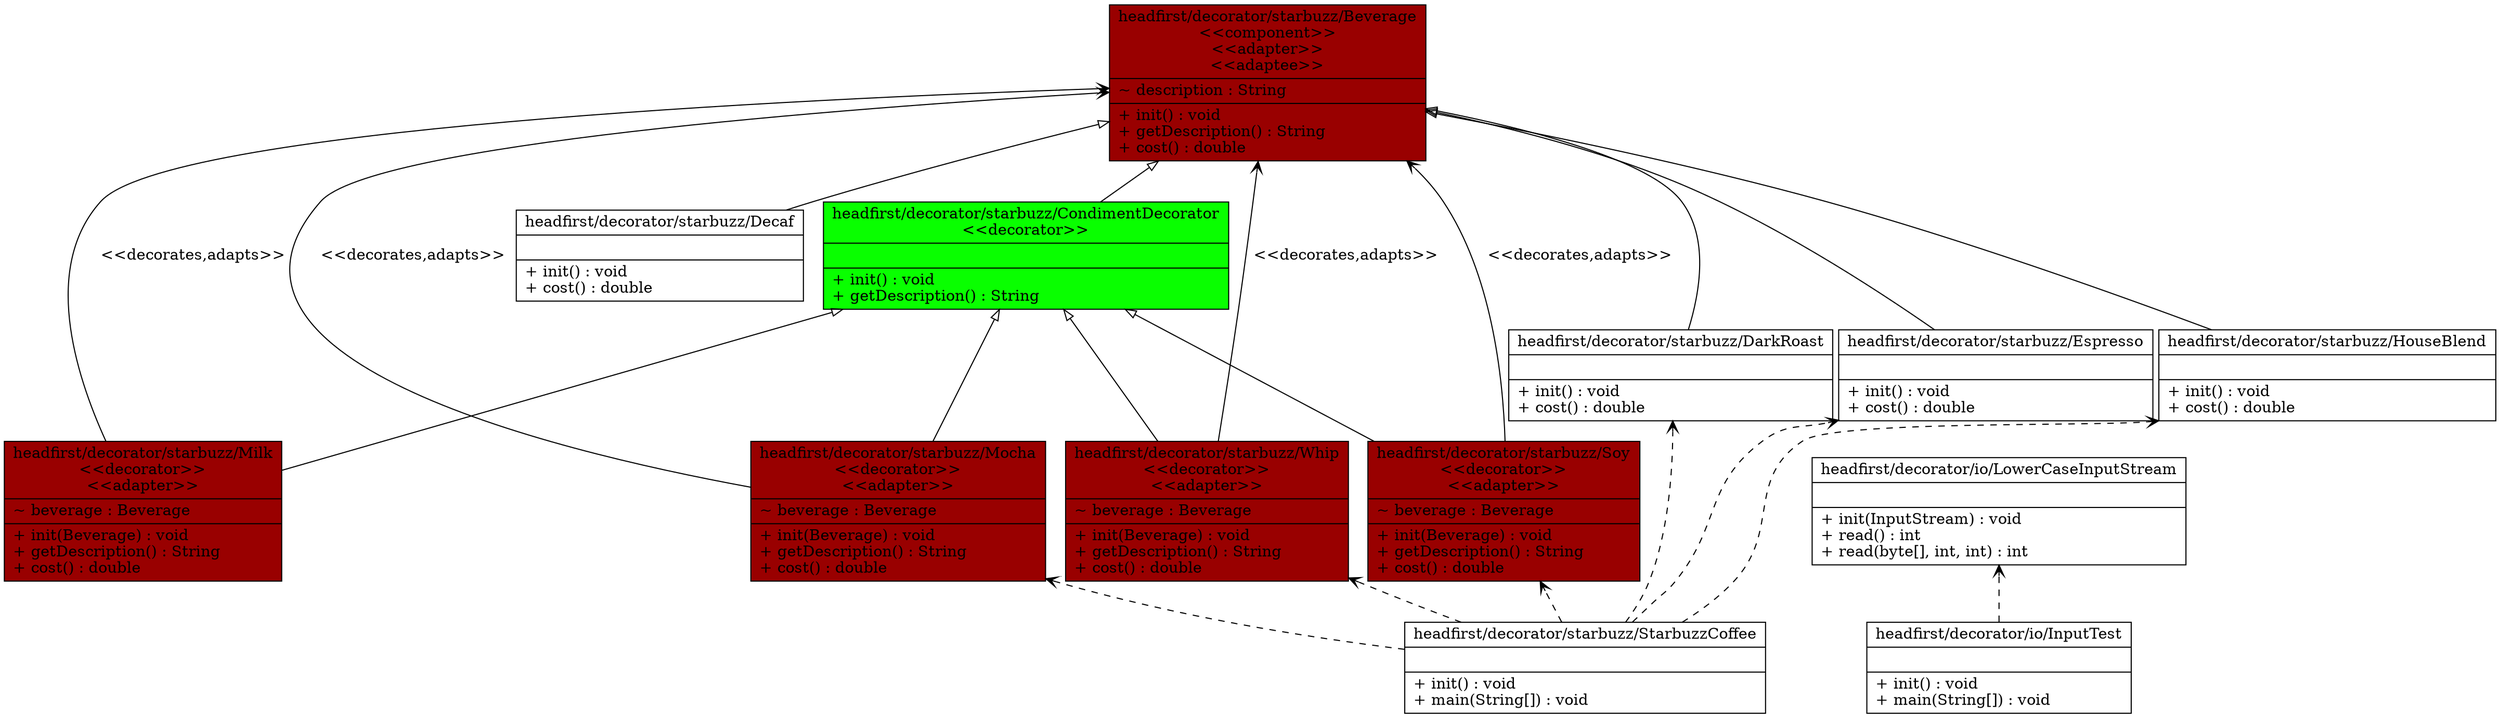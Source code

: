 digraph "Test_UML"{
	rankdir = BT
	"headfirst/decorator/starbuzz/Beverage" [
	shape = "record",
	label = "{headfirst/decorator/starbuzz/Beverage\n\<\<component\>\>\n\<\<adapter\>\>\n\<\<adaptee\>\>|~ description : String\l|+ init() : void\l+ getDescription() : String\l+ cost() : double\l}"
style=filled
fillcolor="#990000"
color="#000000"
];

	"headfirst/decorator/starbuzz/CondimentDecorator" [
	shape = "record",
	label = "{headfirst/decorator/starbuzz/CondimentDecorator\n\<\<decorator\>\>||+ init() : void\l+ getDescription() : String\l}"
style=filled
fillcolor="#09FF00"
color="#000000"
];
"headfirst/decorator/starbuzz/CondimentDecorator" -> "headfirst/decorator/starbuzz/Beverage" [arrowhead="onormal", style=""];

	"headfirst/decorator/starbuzz/DarkRoast" [
	shape = "record",
	label = "{headfirst/decorator/starbuzz/DarkRoast||+ init() : void\l+ cost() : double\l}"
style=filled
fillcolor="#ffffff"
color="#000000"
];
"headfirst/decorator/starbuzz/DarkRoast" -> "headfirst/decorator/starbuzz/Beverage" [arrowhead="onormal", style=""];

	"headfirst/decorator/starbuzz/Decaf" [
	shape = "record",
	label = "{headfirst/decorator/starbuzz/Decaf||+ init() : void\l+ cost() : double\l}"
style=filled
fillcolor="#ffffff"
color="#000000"
];
"headfirst/decorator/starbuzz/Decaf" -> "headfirst/decorator/starbuzz/Beverage" [arrowhead="onormal", style=""];

	"headfirst/decorator/starbuzz/Espresso" [
	shape = "record",
	label = "{headfirst/decorator/starbuzz/Espresso||+ init() : void\l+ cost() : double\l}"
style=filled
fillcolor="#ffffff"
color="#000000"
];
"headfirst/decorator/starbuzz/Espresso" -> "headfirst/decorator/starbuzz/Beverage" [arrowhead="onormal", style=""];

	"headfirst/decorator/starbuzz/HouseBlend" [
	shape = "record",
	label = "{headfirst/decorator/starbuzz/HouseBlend||+ init() : void\l+ cost() : double\l}"
style=filled
fillcolor="#ffffff"
color="#000000"
];
"headfirst/decorator/starbuzz/HouseBlend" -> "headfirst/decorator/starbuzz/Beverage" [arrowhead="onormal", style=""];

	"headfirst/decorator/io/InputTest" [
	shape = "record",
	label = "{headfirst/decorator/io/InputTest||+ init() : void\l+ main(String[]) : void\l}"
style=filled
fillcolor="#ffffff"
color="#000000"
];
"headfirst/decorator/io/InputTest" -> "headfirst/decorator/io/LowerCaseInputStream" [arrowhead="vee", style="dashed"];

	"headfirst/decorator/io/LowerCaseInputStream" [
	shape = "record",
	label = "{headfirst/decorator/io/LowerCaseInputStream||+ init(InputStream) : void\l+ read() : int\l+ read(byte[], int, int) : int\l}"
style=filled
fillcolor="#ffffff"
color="#000000"
];

	"headfirst/decorator/starbuzz/Milk" [
	shape = "record",
	label = "{headfirst/decorator/starbuzz/Milk\n\<\<decorator\>\>\n\<\<adapter\>\>|~ beverage : Beverage\l|+ init(Beverage) : void\l+ getDescription() : String\l+ cost() : double\l}"
style=filled
fillcolor="#990000"
color="#000000"
];
"headfirst/decorator/starbuzz/Milk" -> "headfirst/decorator/starbuzz/Beverage" [arrowhead="vee", label="\<\<decorates,adapts\>\>", style="solid"];
"headfirst/decorator/starbuzz/Milk" -> "headfirst/decorator/starbuzz/CondimentDecorator" [arrowhead="onormal", style=""];

	"headfirst/decorator/starbuzz/Mocha" [
	shape = "record",
	label = "{headfirst/decorator/starbuzz/Mocha\n\<\<decorator\>\>\n\<\<adapter\>\>|~ beverage : Beverage\l|+ init(Beverage) : void\l+ getDescription() : String\l+ cost() : double\l}"
style=filled
fillcolor="#990000"
color="#000000"
];
"headfirst/decorator/starbuzz/Mocha" -> "headfirst/decorator/starbuzz/Beverage" [arrowhead="vee", label="\<\<decorates,adapts\>\>", style="solid"];
"headfirst/decorator/starbuzz/Mocha" -> "headfirst/decorator/starbuzz/CondimentDecorator" [arrowhead="onormal", style=""];

	"headfirst/decorator/starbuzz/Soy" [
	shape = "record",
	label = "{headfirst/decorator/starbuzz/Soy\n\<\<decorator\>\>\n\<\<adapter\>\>|~ beverage : Beverage\l|+ init(Beverage) : void\l+ getDescription() : String\l+ cost() : double\l}"
style=filled
fillcolor="#990000"
color="#000000"
];
"headfirst/decorator/starbuzz/Soy" -> "headfirst/decorator/starbuzz/Beverage" [arrowhead="vee", label="\<\<decorates,adapts\>\>", style="solid"];
"headfirst/decorator/starbuzz/Soy" -> "headfirst/decorator/starbuzz/CondimentDecorator" [arrowhead="onormal", style=""];

	"headfirst/decorator/starbuzz/StarbuzzCoffee" [
	shape = "record",
	label = "{headfirst/decorator/starbuzz/StarbuzzCoffee||+ init() : void\l+ main(String[]) : void\l}"
style=filled
fillcolor="#ffffff"
color="#000000"
];
"headfirst/decorator/starbuzz/StarbuzzCoffee" -> "headfirst/decorator/starbuzz/Espresso" [arrowhead="vee", style="dashed"];
"headfirst/decorator/starbuzz/StarbuzzCoffee" -> "headfirst/decorator/starbuzz/DarkRoast" [arrowhead="vee", style="dashed"];
"headfirst/decorator/starbuzz/StarbuzzCoffee" -> "headfirst/decorator/starbuzz/Mocha" [arrowhead="vee", style="dashed"];
"headfirst/decorator/starbuzz/StarbuzzCoffee" -> "headfirst/decorator/starbuzz/Whip" [arrowhead="vee", style="dashed"];
"headfirst/decorator/starbuzz/StarbuzzCoffee" -> "headfirst/decorator/starbuzz/HouseBlend" [arrowhead="vee", style="dashed"];
"headfirst/decorator/starbuzz/StarbuzzCoffee" -> "headfirst/decorator/starbuzz/Soy" [arrowhead="vee", style="dashed"];

	"headfirst/decorator/starbuzz/Whip" [
	shape = "record",
	label = "{headfirst/decorator/starbuzz/Whip\n\<\<decorator\>\>\n\<\<adapter\>\>|~ beverage : Beverage\l|+ init(Beverage) : void\l+ getDescription() : String\l+ cost() : double\l}"
style=filled
fillcolor="#990000"
color="#000000"
];
"headfirst/decorator/starbuzz/Whip" -> "headfirst/decorator/starbuzz/Beverage" [arrowhead="vee", label="\<\<decorates,adapts\>\>", style="solid"];
"headfirst/decorator/starbuzz/Whip" -> "headfirst/decorator/starbuzz/CondimentDecorator" [arrowhead="onormal", style=""];

}
